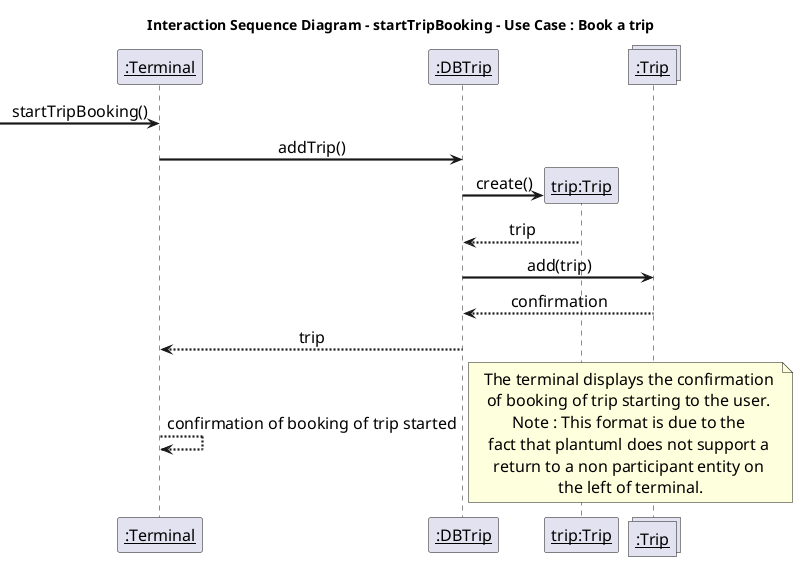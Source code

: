 @startuml startTripBooking Interaction Sequence Diagram
title "Interaction Sequence Diagram - startTripBooking - Use Case : Book a trip"
skinparam DefaultFontName Arial
skinparam DefaultFontSize 16
skinparam DefaultFontStyle bold
skinparam ArrowThickness 2.2
skinparam sequenceMessageAlign center
skinparam noteTextAlignment center
skinparam sequenceParticipant underline
hide empty members

participant ":Terminal" as terminal
participant ":DBTrip" as dbtr

->terminal:startTripBooking()
terminal->dbtr:addTrip()
create participant "trip:Trip" as trip
collections ":Trip" as tripMulti
dbtr->trip: create()
trip --> dbtr:trip
dbtr->tripMulti: add(trip)
tripMulti --> dbtr:confirmation
dbtr --> terminal:trip

terminal --> terminal: confirmation of booking of trip started

note right
    The terminal displays the confirmation 
    of booking of trip starting to the user. 
    Note : This format is due to the 
    fact that plantuml does not support a 
    return to a non participant entity on 
    the left of terminal.
endnote

@enduml